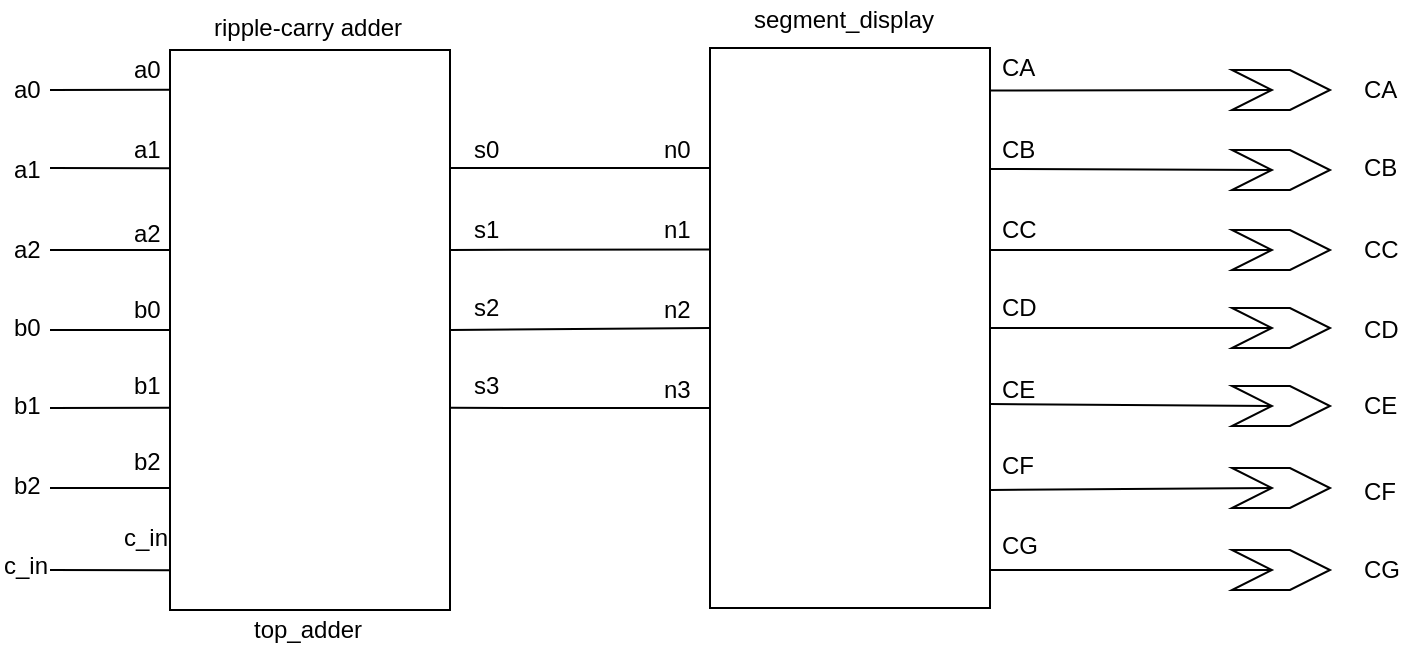 <mxfile version="10.6.3" type="google"><diagram id="cs2vpZnWPBzbYBT21S9u" name="Page-1"><mxGraphModel dx="918" dy="547" grid="1" gridSize="10" guides="1" tooltips="1" connect="1" arrows="1" fold="1" page="1" pageScale="1" pageWidth="850" pageHeight="1100" math="0" shadow="0"><root><mxCell id="0"/><mxCell id="1" parent="0"/><mxCell id="axi0opHPWHfIMCXtq45k-1" value="" style="rounded=0;whiteSpace=wrap;html=1;direction=south;" vertex="1" parent="1"><mxGeometry x="180" y="100" width="140" height="280" as="geometry"/></mxCell><mxCell id="axi0opHPWHfIMCXtq45k-7" value="" style="endArrow=none;html=1;entryX=0.071;entryY=1;entryDx=0;entryDy=0;entryPerimeter=0;" edge="1" parent="1" target="axi0opHPWHfIMCXtq45k-1"><mxGeometry width="50" height="50" relative="1" as="geometry"><mxPoint x="120" y="120" as="sourcePoint"/><mxPoint x="170" y="119" as="targetPoint"/></mxGeometry></mxCell><mxCell id="axi0opHPWHfIMCXtq45k-8" value="" style="endArrow=none;html=1;entryX=0.211;entryY=1;entryDx=0;entryDy=0;entryPerimeter=0;" edge="1" parent="1" target="axi0opHPWHfIMCXtq45k-1"><mxGeometry width="50" height="50" relative="1" as="geometry"><mxPoint x="120" y="159" as="sourcePoint"/><mxPoint x="170" y="400" as="targetPoint"/></mxGeometry></mxCell><mxCell id="axi0opHPWHfIMCXtq45k-9" value="" style="endArrow=none;html=1;" edge="1" parent="1"><mxGeometry width="50" height="50" relative="1" as="geometry"><mxPoint x="120" y="200" as="sourcePoint"/><mxPoint x="180" y="200" as="targetPoint"/></mxGeometry></mxCell><mxCell id="axi0opHPWHfIMCXtq45k-10" value="" style="endArrow=none;html=1;entryX=0.5;entryY=1;entryDx=0;entryDy=0;" edge="1" parent="1" target="axi0opHPWHfIMCXtq45k-1"><mxGeometry width="50" height="50" relative="1" as="geometry"><mxPoint x="120" y="240" as="sourcePoint"/><mxPoint x="170" y="400" as="targetPoint"/></mxGeometry></mxCell><mxCell id="axi0opHPWHfIMCXtq45k-11" value="" style="endArrow=none;html=1;entryX=0.639;entryY=1;entryDx=0;entryDy=0;entryPerimeter=0;" edge="1" parent="1" target="axi0opHPWHfIMCXtq45k-1"><mxGeometry width="50" height="50" relative="1" as="geometry"><mxPoint x="120" y="279" as="sourcePoint"/><mxPoint x="170" y="400" as="targetPoint"/></mxGeometry></mxCell><mxCell id="axi0opHPWHfIMCXtq45k-12" value="" style="endArrow=none;html=1;entryX=0.782;entryY=1;entryDx=0;entryDy=0;entryPerimeter=0;" edge="1" parent="1" target="axi0opHPWHfIMCXtq45k-1"><mxGeometry width="50" height="50" relative="1" as="geometry"><mxPoint x="120" y="319" as="sourcePoint"/><mxPoint x="170" y="400" as="targetPoint"/></mxGeometry></mxCell><mxCell id="axi0opHPWHfIMCXtq45k-13" value="" style="endArrow=none;html=1;entryX=0.929;entryY=1;entryDx=0;entryDy=0;entryPerimeter=0;" edge="1" parent="1" target="axi0opHPWHfIMCXtq45k-1"><mxGeometry width="50" height="50" relative="1" as="geometry"><mxPoint x="120" y="360" as="sourcePoint"/><mxPoint x="170" y="400" as="targetPoint"/></mxGeometry></mxCell><mxCell id="axi0opHPWHfIMCXtq45k-14" value="a0" style="text;html=1;resizable=0;points=[];autosize=1;align=left;verticalAlign=top;spacingTop=-4;" vertex="1" parent="1"><mxGeometry x="100" y="110" width="30" height="20" as="geometry"/></mxCell><mxCell id="axi0opHPWHfIMCXtq45k-16" value="a1&lt;br&gt;" style="text;html=1;resizable=0;points=[];autosize=1;align=left;verticalAlign=top;spacingTop=-4;" vertex="1" parent="1"><mxGeometry x="100" y="150" width="30" height="20" as="geometry"/></mxCell><mxCell id="axi0opHPWHfIMCXtq45k-17" value="a2" style="text;html=1;resizable=0;points=[];autosize=1;align=left;verticalAlign=top;spacingTop=-4;" vertex="1" parent="1"><mxGeometry x="100" y="190" width="30" height="20" as="geometry"/></mxCell><mxCell id="axi0opHPWHfIMCXtq45k-18" value="b0" style="text;html=1;resizable=0;points=[];autosize=1;align=left;verticalAlign=top;spacingTop=-4;" vertex="1" parent="1"><mxGeometry x="100" y="229" width="30" height="20" as="geometry"/></mxCell><mxCell id="axi0opHPWHfIMCXtq45k-19" value="b1&lt;br&gt;" style="text;html=1;resizable=0;points=[];autosize=1;align=left;verticalAlign=top;spacingTop=-4;" vertex="1" parent="1"><mxGeometry x="100" y="268" width="30" height="20" as="geometry"/></mxCell><mxCell id="axi0opHPWHfIMCXtq45k-20" value="b2&lt;br&gt;" style="text;html=1;resizable=0;points=[];autosize=1;align=left;verticalAlign=top;spacingTop=-4;" vertex="1" parent="1"><mxGeometry x="100" y="308" width="30" height="20" as="geometry"/></mxCell><mxCell id="axi0opHPWHfIMCXtq45k-21" value="c_in" style="text;html=1;resizable=0;points=[];autosize=1;align=left;verticalAlign=top;spacingTop=-4;" vertex="1" parent="1"><mxGeometry x="95" y="348" width="40" height="20" as="geometry"/></mxCell><mxCell id="axi0opHPWHfIMCXtq45k-22" value="a0&lt;br&gt;" style="text;html=1;resizable=0;points=[];autosize=1;align=left;verticalAlign=top;spacingTop=-4;" vertex="1" parent="1"><mxGeometry x="160" y="100" width="30" height="20" as="geometry"/></mxCell><mxCell id="axi0opHPWHfIMCXtq45k-23" value="a1&lt;br&gt;" style="text;html=1;resizable=0;points=[];autosize=1;align=left;verticalAlign=top;spacingTop=-4;" vertex="1" parent="1"><mxGeometry x="160" y="140" width="30" height="20" as="geometry"/></mxCell><mxCell id="axi0opHPWHfIMCXtq45k-24" value="a2" style="text;html=1;resizable=0;points=[];autosize=1;align=left;verticalAlign=top;spacingTop=-4;" vertex="1" parent="1"><mxGeometry x="160" y="182" width="30" height="20" as="geometry"/></mxCell><mxCell id="axi0opHPWHfIMCXtq45k-25" value="b0" style="text;html=1;resizable=0;points=[];autosize=1;align=left;verticalAlign=top;spacingTop=-4;" vertex="1" parent="1"><mxGeometry x="160" y="220" width="30" height="20" as="geometry"/></mxCell><mxCell id="axi0opHPWHfIMCXtq45k-26" value="b1" style="text;html=1;resizable=0;points=[];autosize=1;align=left;verticalAlign=top;spacingTop=-4;" vertex="1" parent="1"><mxGeometry x="160" y="258" width="30" height="20" as="geometry"/></mxCell><mxCell id="axi0opHPWHfIMCXtq45k-27" value="b2" style="text;html=1;resizable=0;points=[];autosize=1;align=left;verticalAlign=top;spacingTop=-4;" vertex="1" parent="1"><mxGeometry x="160" y="296" width="30" height="20" as="geometry"/></mxCell><mxCell id="axi0opHPWHfIMCXtq45k-28" value="c_in&lt;br&gt;" style="text;html=1;resizable=0;points=[];autosize=1;align=left;verticalAlign=top;spacingTop=-4;" vertex="1" parent="1"><mxGeometry x="155" y="334" width="40" height="20" as="geometry"/></mxCell><mxCell id="axi0opHPWHfIMCXtq45k-29" value="" style="endArrow=none;html=1;" edge="1" parent="1"><mxGeometry width="50" height="50" relative="1" as="geometry"><mxPoint x="450" y="159" as="sourcePoint"/><mxPoint x="320" y="159" as="targetPoint"/></mxGeometry></mxCell><mxCell id="axi0opHPWHfIMCXtq45k-30" value="" style="rounded=0;whiteSpace=wrap;html=1;" vertex="1" parent="1"><mxGeometry x="450" y="99" width="140" height="280" as="geometry"/></mxCell><mxCell id="axi0opHPWHfIMCXtq45k-31" value="" style="endArrow=none;html=1;entryX=0.357;entryY=0;entryDx=0;entryDy=0;entryPerimeter=0;exitX=0;exitY=0.36;exitDx=0;exitDy=0;exitPerimeter=0;" edge="1" parent="1" source="axi0opHPWHfIMCXtq45k-30" target="axi0opHPWHfIMCXtq45k-1"><mxGeometry width="50" height="50" relative="1" as="geometry"><mxPoint x="100" y="450" as="sourcePoint"/><mxPoint x="150" y="400" as="targetPoint"/></mxGeometry></mxCell><mxCell id="axi0opHPWHfIMCXtq45k-32" value="" style="endArrow=none;html=1;entryX=0.5;entryY=0;entryDx=0;entryDy=0;exitX=0;exitY=0.5;exitDx=0;exitDy=0;" edge="1" parent="1" source="axi0opHPWHfIMCXtq45k-30" target="axi0opHPWHfIMCXtq45k-1"><mxGeometry width="50" height="50" relative="1" as="geometry"><mxPoint x="100" y="450" as="sourcePoint"/><mxPoint x="150" y="400" as="targetPoint"/></mxGeometry></mxCell><mxCell id="axi0opHPWHfIMCXtq45k-33" value="" style="endArrow=none;html=1;entryX=0.639;entryY=0;entryDx=0;entryDy=0;entryPerimeter=0;exitX=0;exitY=0.643;exitDx=0;exitDy=0;exitPerimeter=0;" edge="1" parent="1" source="axi0opHPWHfIMCXtq45k-30" target="axi0opHPWHfIMCXtq45k-1"><mxGeometry width="50" height="50" relative="1" as="geometry"><mxPoint x="100" y="450" as="sourcePoint"/><mxPoint x="150" y="400" as="targetPoint"/></mxGeometry></mxCell><mxCell id="axi0opHPWHfIMCXtq45k-34" value="s0" style="text;html=1;resizable=0;points=[];autosize=1;align=left;verticalAlign=top;spacingTop=-4;" vertex="1" parent="1"><mxGeometry x="330" y="140" width="30" height="20" as="geometry"/></mxCell><mxCell id="axi0opHPWHfIMCXtq45k-35" value="s1" style="text;html=1;resizable=0;points=[];autosize=1;align=left;verticalAlign=top;spacingTop=-4;" vertex="1" parent="1"><mxGeometry x="330" y="180" width="30" height="20" as="geometry"/></mxCell><mxCell id="axi0opHPWHfIMCXtq45k-39" value="s2&lt;br&gt;" style="text;html=1;resizable=0;points=[];autosize=1;align=left;verticalAlign=top;spacingTop=-4;" vertex="1" parent="1"><mxGeometry x="330" y="219" width="30" height="20" as="geometry"/></mxCell><mxCell id="axi0opHPWHfIMCXtq45k-40" value="s3" style="text;html=1;resizable=0;points=[];autosize=1;align=left;verticalAlign=top;spacingTop=-4;" vertex="1" parent="1"><mxGeometry x="330" y="258" width="30" height="20" as="geometry"/></mxCell><mxCell id="axi0opHPWHfIMCXtq45k-41" value="n0" style="text;html=1;resizable=0;points=[];autosize=1;align=left;verticalAlign=top;spacingTop=-4;" vertex="1" parent="1"><mxGeometry x="425" y="140" width="30" height="20" as="geometry"/></mxCell><mxCell id="axi0opHPWHfIMCXtq45k-42" value="n1" style="text;html=1;resizable=0;points=[];autosize=1;align=left;verticalAlign=top;spacingTop=-4;" vertex="1" parent="1"><mxGeometry x="425" y="180" width="30" height="20" as="geometry"/></mxCell><mxCell id="axi0opHPWHfIMCXtq45k-43" value="n2" style="text;html=1;resizable=0;points=[];autosize=1;align=left;verticalAlign=top;spacingTop=-4;" vertex="1" parent="1"><mxGeometry x="425" y="220" width="30" height="20" as="geometry"/></mxCell><mxCell id="axi0opHPWHfIMCXtq45k-44" value="n3" style="text;html=1;resizable=0;points=[];autosize=1;align=left;verticalAlign=top;spacingTop=-4;" vertex="1" parent="1"><mxGeometry x="425" y="260" width="30" height="20" as="geometry"/></mxCell><mxCell id="axi0opHPWHfIMCXtq45k-45" value="ripple-carry adder" style="text;html=1;resizable=0;points=[];autosize=1;align=left;verticalAlign=top;spacingTop=-4;" vertex="1" parent="1"><mxGeometry x="200" y="79" width="110" height="20" as="geometry"/></mxCell><mxCell id="axi0opHPWHfIMCXtq45k-47" value="top_adder" style="text;html=1;resizable=0;points=[];autosize=1;align=left;verticalAlign=top;spacingTop=-4;" vertex="1" parent="1"><mxGeometry x="220" y="380" width="70" height="20" as="geometry"/></mxCell><mxCell id="axi0opHPWHfIMCXtq45k-48" value="" style="endArrow=none;html=1;entryX=0.998;entryY=0.076;entryDx=0;entryDy=0;entryPerimeter=0;exitX=0;exitY=0.5;exitDx=0;exitDy=0;" edge="1" parent="1" source="axi0opHPWHfIMCXtq45k-65" target="axi0opHPWHfIMCXtq45k-30"><mxGeometry width="50" height="50" relative="1" as="geometry"><mxPoint x="720" y="120" as="sourcePoint"/><mxPoint x="290" y="420" as="targetPoint"/></mxGeometry></mxCell><mxCell id="axi0opHPWHfIMCXtq45k-50" value="" style="endArrow=none;html=1;entryX=1.003;entryY=0.216;entryDx=0;entryDy=0;entryPerimeter=0;exitX=0;exitY=0.5;exitDx=0;exitDy=0;" edge="1" parent="1" source="axi0opHPWHfIMCXtq45k-75" target="axi0opHPWHfIMCXtq45k-30"><mxGeometry width="50" height="50" relative="1" as="geometry"><mxPoint x="651" y="160" as="sourcePoint"/><mxPoint x="150" y="420" as="targetPoint"/></mxGeometry></mxCell><mxCell id="axi0opHPWHfIMCXtq45k-51" value="" style="endArrow=none;html=1;exitX=0;exitY=0.5;exitDx=0;exitDy=0;" edge="1" parent="1" source="axi0opHPWHfIMCXtq45k-77"><mxGeometry width="50" height="50" relative="1" as="geometry"><mxPoint x="650.69" y="200" as="sourcePoint"/><mxPoint x="590" y="200" as="targetPoint"/></mxGeometry></mxCell><mxCell id="axi0opHPWHfIMCXtq45k-52" value="" style="endArrow=none;html=1;entryX=1;entryY=0.5;entryDx=0;entryDy=0;exitX=0;exitY=0.5;exitDx=0;exitDy=0;" edge="1" parent="1" source="axi0opHPWHfIMCXtq45k-80" target="axi0opHPWHfIMCXtq45k-30"><mxGeometry width="50" height="50" relative="1" as="geometry"><mxPoint x="650" y="239" as="sourcePoint"/><mxPoint x="150" y="420" as="targetPoint"/></mxGeometry></mxCell><mxCell id="axi0opHPWHfIMCXtq45k-53" value="" style="endArrow=none;html=1;exitX=0;exitY=0.5;exitDx=0;exitDy=0;" edge="1" parent="1" source="axi0opHPWHfIMCXtq45k-88"><mxGeometry width="50" height="50" relative="1" as="geometry"><mxPoint x="650" y="277" as="sourcePoint"/><mxPoint x="590" y="277" as="targetPoint"/></mxGeometry></mxCell><mxCell id="axi0opHPWHfIMCXtq45k-54" value="" style="endArrow=none;html=1;exitX=0;exitY=0.5;exitDx=0;exitDy=0;" edge="1" parent="1" source="axi0opHPWHfIMCXtq45k-84"><mxGeometry width="50" height="50" relative="1" as="geometry"><mxPoint x="650" y="320" as="sourcePoint"/><mxPoint x="590" y="320" as="targetPoint"/></mxGeometry></mxCell><mxCell id="axi0opHPWHfIMCXtq45k-55" value="" style="endArrow=none;html=1;exitX=0;exitY=0.5;exitDx=0;exitDy=0;" edge="1" parent="1" source="axi0opHPWHfIMCXtq45k-87"><mxGeometry width="50" height="50" relative="1" as="geometry"><mxPoint x="650" y="360" as="sourcePoint"/><mxPoint x="590" y="360" as="targetPoint"/></mxGeometry></mxCell><mxCell id="axi0opHPWHfIMCXtq45k-56" value="CA" style="text;html=1;resizable=0;points=[];autosize=1;align=left;verticalAlign=top;spacingTop=-4;" vertex="1" parent="1"><mxGeometry x="594" y="99" width="30" height="20" as="geometry"/></mxCell><mxCell id="axi0opHPWHfIMCXtq45k-57" value="CB" style="text;html=1;resizable=0;points=[];autosize=1;align=left;verticalAlign=top;spacingTop=-4;" vertex="1" parent="1"><mxGeometry x="594" y="140" width="30" height="20" as="geometry"/></mxCell><mxCell id="axi0opHPWHfIMCXtq45k-58" value="CC" style="text;html=1;resizable=0;points=[];autosize=1;align=left;verticalAlign=top;spacingTop=-4;" vertex="1" parent="1"><mxGeometry x="594" y="180" width="30" height="20" as="geometry"/></mxCell><mxCell id="axi0opHPWHfIMCXtq45k-59" value="CD" style="text;html=1;resizable=0;points=[];autosize=1;align=left;verticalAlign=top;spacingTop=-4;" vertex="1" parent="1"><mxGeometry x="594" y="219" width="30" height="20" as="geometry"/></mxCell><mxCell id="axi0opHPWHfIMCXtq45k-60" value="CE" style="text;html=1;resizable=0;points=[];autosize=1;align=left;verticalAlign=top;spacingTop=-4;" vertex="1" parent="1"><mxGeometry x="594" y="260" width="30" height="20" as="geometry"/></mxCell><mxCell id="axi0opHPWHfIMCXtq45k-61" value="CF" style="text;html=1;resizable=0;points=[];autosize=1;align=left;verticalAlign=top;spacingTop=-4;" vertex="1" parent="1"><mxGeometry x="594" y="298" width="30" height="20" as="geometry"/></mxCell><mxCell id="axi0opHPWHfIMCXtq45k-62" value="CG" style="text;html=1;resizable=0;points=[];autosize=1;align=left;verticalAlign=top;spacingTop=-4;" vertex="1" parent="1"><mxGeometry x="594" y="338" width="30" height="20" as="geometry"/></mxCell><mxCell id="axi0opHPWHfIMCXtq45k-63" value="segment_display" style="text;html=1;resizable=0;points=[];autosize=1;align=left;verticalAlign=top;spacingTop=-4;" vertex="1" parent="1"><mxGeometry x="470" y="75" width="110" height="20" as="geometry"/></mxCell><mxCell id="axi0opHPWHfIMCXtq45k-65" value="" style="shape=step;perimeter=stepPerimeter;whiteSpace=wrap;html=1;fixedSize=1;" vertex="1" parent="1"><mxGeometry x="711" y="110" width="49" height="20" as="geometry"/></mxCell><mxCell id="axi0opHPWHfIMCXtq45k-75" value="" style="shape=step;perimeter=stepPerimeter;whiteSpace=wrap;html=1;fixedSize=1;size=20;" vertex="1" parent="1"><mxGeometry x="711" y="150" width="49" height="20" as="geometry"/></mxCell><mxCell id="axi0opHPWHfIMCXtq45k-77" value="" style="shape=step;perimeter=stepPerimeter;whiteSpace=wrap;html=1;fixedSize=1;" vertex="1" parent="1"><mxGeometry x="711" y="190" width="49" height="20" as="geometry"/></mxCell><mxCell id="axi0opHPWHfIMCXtq45k-80" value="" style="shape=step;perimeter=stepPerimeter;whiteSpace=wrap;html=1;fixedSize=1;" vertex="1" parent="1"><mxGeometry x="711" y="229" width="49" height="20" as="geometry"/></mxCell><mxCell id="axi0opHPWHfIMCXtq45k-84" value="" style="shape=step;perimeter=stepPerimeter;whiteSpace=wrap;html=1;fixedSize=1;" vertex="1" parent="1"><mxGeometry x="711" y="309" width="49" height="20" as="geometry"/></mxCell><mxCell id="axi0opHPWHfIMCXtq45k-87" value="" style="shape=step;perimeter=stepPerimeter;whiteSpace=wrap;html=1;fixedSize=1;" vertex="1" parent="1"><mxGeometry x="711" y="350" width="49" height="20" as="geometry"/></mxCell><mxCell id="axi0opHPWHfIMCXtq45k-88" value="" style="shape=step;perimeter=stepPerimeter;whiteSpace=wrap;html=1;fixedSize=1;" vertex="1" parent="1"><mxGeometry x="711" y="268" width="49" height="20" as="geometry"/></mxCell><mxCell id="axi0opHPWHfIMCXtq45k-89" value="CA" style="text;html=1;resizable=0;points=[];autosize=1;align=left;verticalAlign=top;spacingTop=-4;" vertex="1" parent="1"><mxGeometry x="775" y="110" width="30" height="20" as="geometry"/></mxCell><mxCell id="axi0opHPWHfIMCXtq45k-90" value="CB" style="text;html=1;resizable=0;points=[];autosize=1;align=left;verticalAlign=top;spacingTop=-4;" vertex="1" parent="1"><mxGeometry x="775" y="149" width="30" height="20" as="geometry"/></mxCell><mxCell id="axi0opHPWHfIMCXtq45k-91" value="CC" style="text;html=1;resizable=0;points=[];autosize=1;align=left;verticalAlign=top;spacingTop=-4;" vertex="1" parent="1"><mxGeometry x="775" y="190" width="30" height="20" as="geometry"/></mxCell><mxCell id="axi0opHPWHfIMCXtq45k-92" value="CD" style="text;html=1;resizable=0;points=[];autosize=1;align=left;verticalAlign=top;spacingTop=-4;" vertex="1" parent="1"><mxGeometry x="775" y="230" width="30" height="20" as="geometry"/></mxCell><mxCell id="axi0opHPWHfIMCXtq45k-93" value="CE" style="text;html=1;resizable=0;points=[];autosize=1;align=left;verticalAlign=top;spacingTop=-4;" vertex="1" parent="1"><mxGeometry x="775" y="268" width="30" height="20" as="geometry"/></mxCell><mxCell id="axi0opHPWHfIMCXtq45k-94" value="CF" style="text;html=1;resizable=0;points=[];autosize=1;align=left;verticalAlign=top;spacingTop=-4;" vertex="1" parent="1"><mxGeometry x="775" y="310.5" width="30" height="20" as="geometry"/></mxCell><mxCell id="axi0opHPWHfIMCXtq45k-95" value="CG" style="text;html=1;resizable=0;points=[];autosize=1;align=left;verticalAlign=top;spacingTop=-4;" vertex="1" parent="1"><mxGeometry x="775" y="350" width="30" height="20" as="geometry"/></mxCell></root></mxGraphModel></diagram></mxfile>